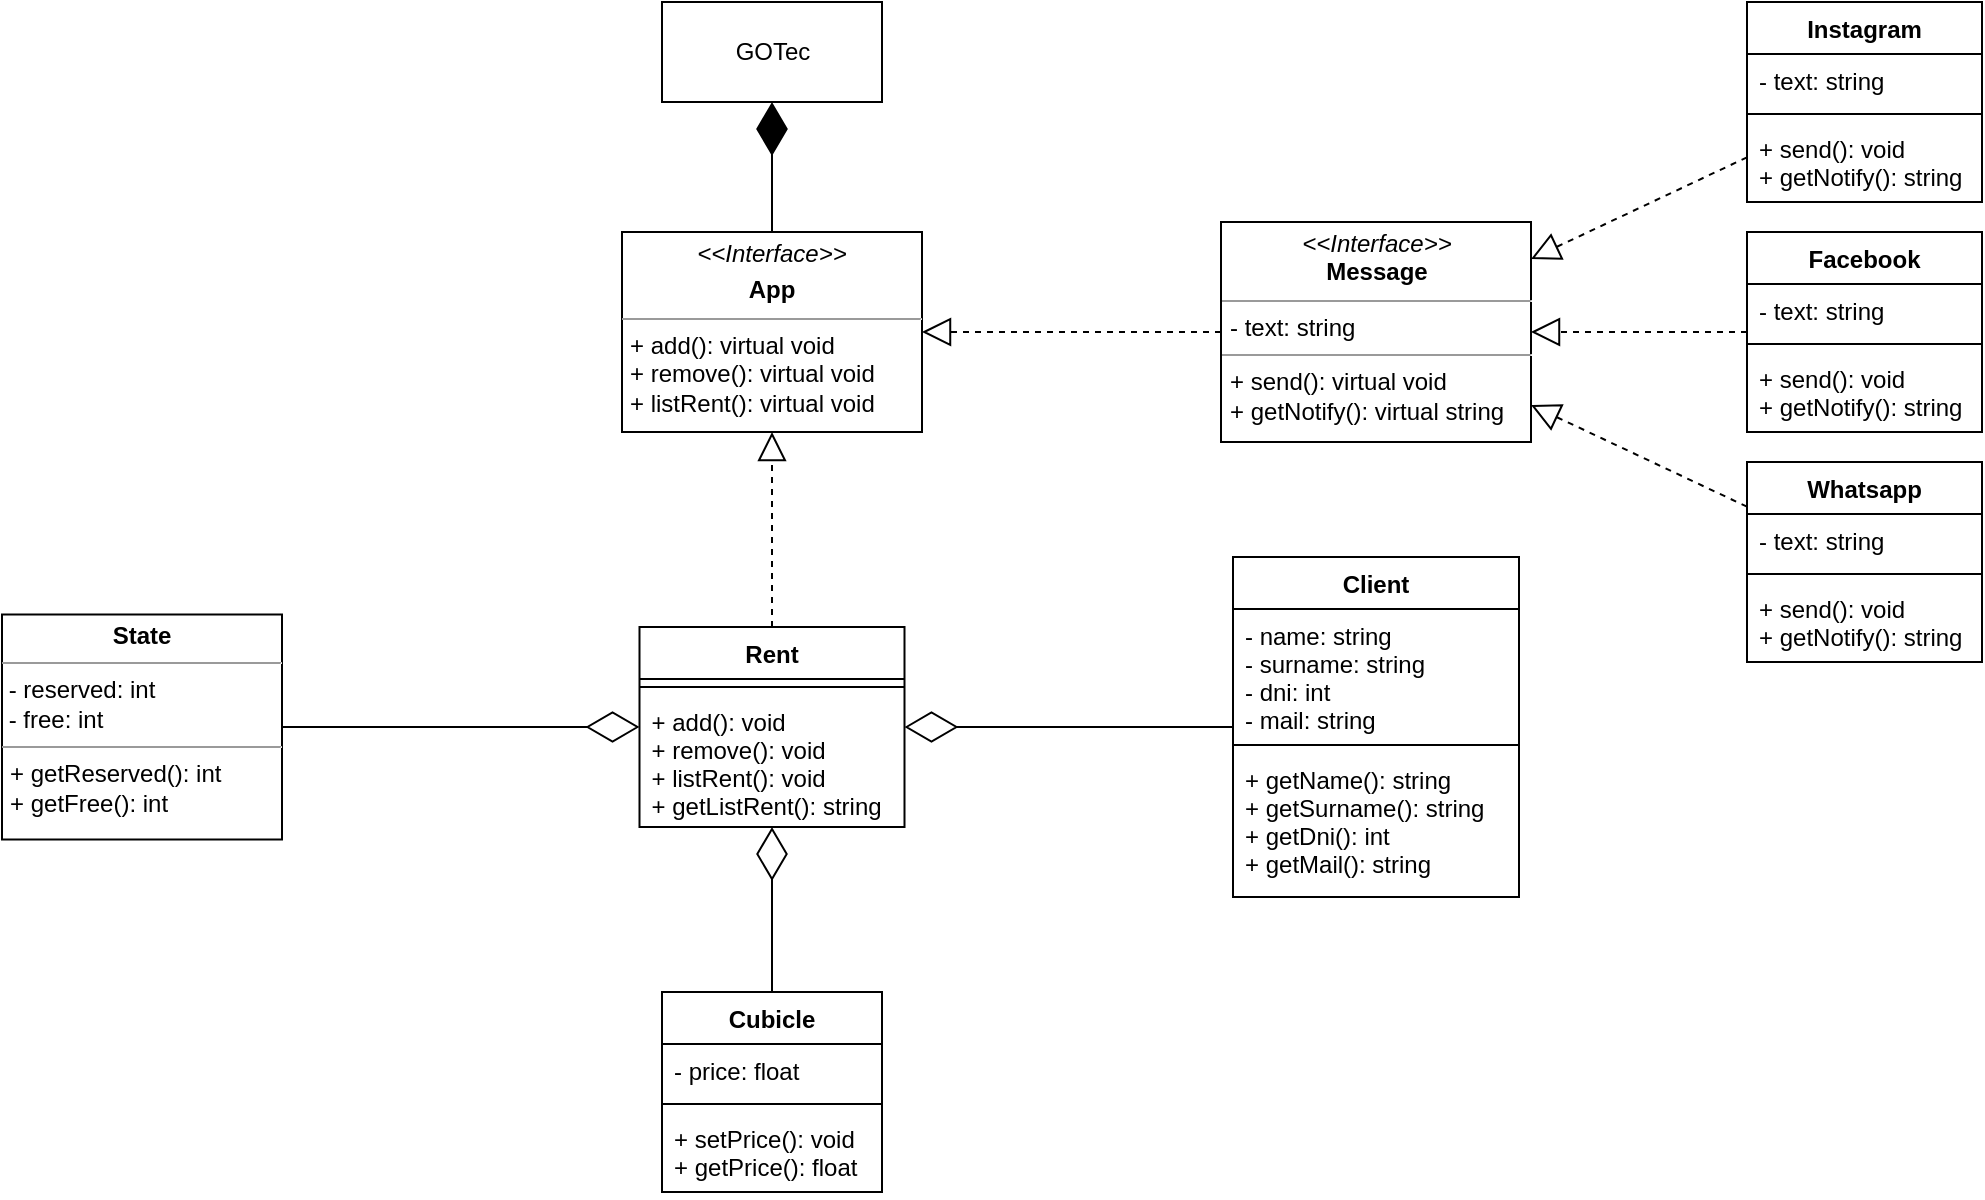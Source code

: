 <mxfile>
    <diagram id="C5RBs43oDa-KdzZeNtuy" name="Page-1">
        <mxGraphModel dx="1028" dy="613" grid="1" gridSize="10" guides="1" tooltips="1" connect="1" arrows="1" fold="1" page="1" pageScale="1" pageWidth="827" pageHeight="1169" math="0" shadow="0">
            <root>
                <mxCell id="WIyWlLk6GJQsqaUBKTNV-0"/>
                <mxCell id="WIyWlLk6GJQsqaUBKTNV-1" parent="WIyWlLk6GJQsqaUBKTNV-0"/>
                <mxCell id="uoYpTIZNNSpdWFx1ROoG-0" value="Client" style="swimlane;fontStyle=1;align=center;verticalAlign=top;childLayout=stackLayout;horizontal=1;startSize=26;horizontalStack=0;resizeParent=1;resizeParentMax=0;resizeLast=0;collapsible=1;marginBottom=0;" parent="WIyWlLk6GJQsqaUBKTNV-1" vertex="1">
                    <mxGeometry x="675.5" y="317.5" width="143" height="170" as="geometry"/>
                </mxCell>
                <mxCell id="uoYpTIZNNSpdWFx1ROoG-1" value="- name: string&#10;- surname: string&#10;- dni: int&#10;- mail: string&#10;" style="text;strokeColor=none;fillColor=none;align=left;verticalAlign=top;spacingLeft=4;spacingRight=4;overflow=hidden;rotatable=0;points=[[0,0.5],[1,0.5]];portConstraint=eastwest;" parent="uoYpTIZNNSpdWFx1ROoG-0" vertex="1">
                    <mxGeometry y="26" width="143" height="64" as="geometry"/>
                </mxCell>
                <mxCell id="uoYpTIZNNSpdWFx1ROoG-2" value="" style="line;strokeWidth=1;fillColor=none;align=left;verticalAlign=middle;spacingTop=-1;spacingLeft=3;spacingRight=3;rotatable=0;labelPosition=right;points=[];portConstraint=eastwest;strokeColor=inherit;" parent="uoYpTIZNNSpdWFx1ROoG-0" vertex="1">
                    <mxGeometry y="90" width="143" height="8" as="geometry"/>
                </mxCell>
                <mxCell id="uoYpTIZNNSpdWFx1ROoG-3" value="+ getName(): string&#10;+ getSurname(): string&#10;+ getDni(): int&#10;+ getMail(): string&#10;" style="text;strokeColor=none;fillColor=none;align=left;verticalAlign=top;spacingLeft=4;spacingRight=4;overflow=hidden;rotatable=0;points=[[0,0.5],[1,0.5]];portConstraint=eastwest;" parent="uoYpTIZNNSpdWFx1ROoG-0" vertex="1">
                    <mxGeometry y="98" width="143" height="72" as="geometry"/>
                </mxCell>
                <mxCell id="uoYpTIZNNSpdWFx1ROoG-12" value="&lt;div&gt;GOTec&lt;br&gt;&lt;/div&gt;" style="html=1;" parent="WIyWlLk6GJQsqaUBKTNV-1" vertex="1">
                    <mxGeometry x="390" y="40" width="110" height="50" as="geometry"/>
                </mxCell>
                <mxCell id="uoYpTIZNNSpdWFx1ROoG-13" value="&lt;p style=&quot;margin: 0px ; margin-top: 4px ; text-align: center&quot;&gt;&lt;i&gt;&amp;lt;&amp;lt;Interface&amp;gt;&amp;gt;&lt;/i&gt;&lt;/p&gt;&lt;p style=&quot;margin: 0px ; margin-top: 4px ; text-align: center&quot;&gt;&lt;b&gt;App&lt;/b&gt;&lt;/p&gt;&lt;hr size=&quot;1&quot;&gt;&lt;p style=&quot;margin: 0px ; margin-left: 4px&quot;&gt;+ add(): virtual void&lt;br&gt;+ remove(): virtual void&lt;/p&gt;&lt;p style=&quot;margin: 0px ; margin-left: 4px&quot;&gt;+ listRent(): virtual void&lt;/p&gt;" style="verticalAlign=top;align=left;overflow=fill;fontSize=12;fontFamily=Helvetica;html=1;" parent="WIyWlLk6GJQsqaUBKTNV-1" vertex="1">
                    <mxGeometry x="370" y="155" width="150" height="100" as="geometry"/>
                </mxCell>
                <mxCell id="uoYpTIZNNSpdWFx1ROoG-14" value="" style="endArrow=diamondThin;endFill=0;endSize=24;html=1;rounded=0;" parent="WIyWlLk6GJQsqaUBKTNV-1" source="uoYpTIZNNSpdWFx1ROoG-0" target="uoYpTIZNNSpdWFx1ROoG-18" edge="1">
                    <mxGeometry width="160" relative="1" as="geometry">
                        <mxPoint x="570" y="90" as="sourcePoint"/>
                        <mxPoint x="540" y="350" as="targetPoint"/>
                    </mxGeometry>
                </mxCell>
                <mxCell id="uoYpTIZNNSpdWFx1ROoG-15" value="" style="endArrow=diamondThin;endFill=1;endSize=24;html=1;rounded=0;" parent="WIyWlLk6GJQsqaUBKTNV-1" source="uoYpTIZNNSpdWFx1ROoG-13" target="uoYpTIZNNSpdWFx1ROoG-12" edge="1">
                    <mxGeometry width="160" relative="1" as="geometry">
                        <mxPoint x="470" y="320" as="sourcePoint"/>
                        <mxPoint x="630" y="320" as="targetPoint"/>
                    </mxGeometry>
                </mxCell>
                <mxCell id="uoYpTIZNNSpdWFx1ROoG-16" value="" style="endArrow=block;dashed=1;endFill=0;endSize=12;html=1;rounded=0;" parent="WIyWlLk6GJQsqaUBKTNV-1" source="uoYpTIZNNSpdWFx1ROoG-18" target="uoYpTIZNNSpdWFx1ROoG-13" edge="1">
                    <mxGeometry width="160" relative="1" as="geometry">
                        <mxPoint x="414" y="350" as="sourcePoint"/>
                        <mxPoint x="630" y="320" as="targetPoint"/>
                    </mxGeometry>
                </mxCell>
                <mxCell id="uoYpTIZNNSpdWFx1ROoG-18" value="Rent" style="swimlane;fontStyle=1;align=center;verticalAlign=top;childLayout=stackLayout;horizontal=1;startSize=26;horizontalStack=0;resizeParent=1;resizeParentMax=0;resizeLast=0;collapsible=1;marginBottom=0;" parent="WIyWlLk6GJQsqaUBKTNV-1" vertex="1">
                    <mxGeometry x="378.75" y="352.5" width="132.5" height="100" as="geometry"/>
                </mxCell>
                <mxCell id="uoYpTIZNNSpdWFx1ROoG-20" value="" style="line;strokeWidth=1;fillColor=none;align=left;verticalAlign=middle;spacingTop=-1;spacingLeft=3;spacingRight=3;rotatable=0;labelPosition=right;points=[];portConstraint=eastwest;strokeColor=inherit;" parent="uoYpTIZNNSpdWFx1ROoG-18" vertex="1">
                    <mxGeometry y="26" width="132.5" height="8" as="geometry"/>
                </mxCell>
                <mxCell id="uoYpTIZNNSpdWFx1ROoG-21" value="+ add(): void&#10;+ remove(): void&#10;+ listRent(): void&#10;+ getListRent(): string" style="text;strokeColor=none;fillColor=none;align=left;verticalAlign=top;spacingLeft=4;spacingRight=4;overflow=hidden;rotatable=0;points=[[0,0.5],[1,0.5]];portConstraint=eastwest;" parent="uoYpTIZNNSpdWFx1ROoG-18" vertex="1">
                    <mxGeometry y="34" width="132.5" height="66" as="geometry"/>
                </mxCell>
                <mxCell id="uoYpTIZNNSpdWFx1ROoG-22" value="&lt;p style=&quot;margin: 0px ; margin-top: 4px ; text-align: center&quot;&gt;&lt;b&gt;State&lt;/b&gt;&lt;/p&gt;&lt;hr size=&quot;1&quot;&gt;&lt;div&gt;&amp;nbsp;- reserved: int&lt;br&gt;&lt;/div&gt;&lt;div&gt;&amp;nbsp;- free: int&lt;br&gt;&lt;/div&gt;&lt;hr size=&quot;1&quot;&gt;&lt;p style=&quot;margin: 0px ; margin-left: 4px&quot;&gt;+ getReserved(): int&lt;/p&gt;&lt;p style=&quot;margin: 0px ; margin-left: 4px&quot;&gt;+ getFree(): int&lt;br&gt;&lt;/p&gt;" style="verticalAlign=top;align=left;overflow=fill;fontSize=12;fontFamily=Helvetica;html=1;" parent="WIyWlLk6GJQsqaUBKTNV-1" vertex="1">
                    <mxGeometry x="60" y="346.25" width="140" height="112.5" as="geometry"/>
                </mxCell>
                <mxCell id="uoYpTIZNNSpdWFx1ROoG-33" value="" style="endArrow=diamondThin;endFill=0;endSize=24;html=1;rounded=0;" parent="WIyWlLk6GJQsqaUBKTNV-1" source="uoYpTIZNNSpdWFx1ROoG-22" target="uoYpTIZNNSpdWFx1ROoG-18" edge="1">
                    <mxGeometry width="160" relative="1" as="geometry">
                        <mxPoint x="300" y="340" as="sourcePoint"/>
                        <mxPoint x="320" y="380" as="targetPoint"/>
                    </mxGeometry>
                </mxCell>
                <mxCell id="10" value="Cubicle" style="swimlane;fontStyle=1;align=center;verticalAlign=top;childLayout=stackLayout;horizontal=1;startSize=26;horizontalStack=0;resizeParent=1;resizeParentMax=0;resizeLast=0;collapsible=1;marginBottom=0;" parent="WIyWlLk6GJQsqaUBKTNV-1" vertex="1">
                    <mxGeometry x="390" y="535" width="110" height="100" as="geometry"/>
                </mxCell>
                <mxCell id="11" value="- price: float" style="text;strokeColor=none;fillColor=none;align=left;verticalAlign=top;spacingLeft=4;spacingRight=4;overflow=hidden;rotatable=0;points=[[0,0.5],[1,0.5]];portConstraint=eastwest;" parent="10" vertex="1">
                    <mxGeometry y="26" width="110" height="26" as="geometry"/>
                </mxCell>
                <mxCell id="12" value="" style="line;strokeWidth=1;fillColor=none;align=left;verticalAlign=middle;spacingTop=-1;spacingLeft=3;spacingRight=3;rotatable=0;labelPosition=right;points=[];portConstraint=eastwest;strokeColor=inherit;" parent="10" vertex="1">
                    <mxGeometry y="52" width="110" height="8" as="geometry"/>
                </mxCell>
                <mxCell id="13" value="+ setPrice(): void&#10;+ getPrice(): float" style="text;strokeColor=none;fillColor=none;align=left;verticalAlign=top;spacingLeft=4;spacingRight=4;overflow=hidden;rotatable=0;points=[[0,0.5],[1,0.5]];portConstraint=eastwest;" parent="10" vertex="1">
                    <mxGeometry y="60" width="110" height="40" as="geometry"/>
                </mxCell>
                <mxCell id="14" value="" style="endArrow=block;dashed=1;endFill=0;endSize=12;html=1;rounded=0;" edge="1" parent="WIyWlLk6GJQsqaUBKTNV-1" source="15" target="uoYpTIZNNSpdWFx1ROoG-13">
                    <mxGeometry width="160" relative="1" as="geometry">
                        <mxPoint x="710" y="205" as="sourcePoint"/>
                        <mxPoint x="620" y="260" as="targetPoint"/>
                    </mxGeometry>
                </mxCell>
                <mxCell id="15" value="&lt;p style=&quot;margin: 0px ; margin-top: 4px ; text-align: center&quot;&gt;&lt;i&gt;&amp;lt;&amp;lt;Interface&amp;gt;&amp;gt;&lt;/i&gt;&lt;br&gt;&lt;b&gt;Message&lt;/b&gt;&lt;/p&gt;&lt;hr size=&quot;1&quot;&gt;&lt;p style=&quot;margin: 0px ; margin-left: 4px&quot;&gt;- text: string&lt;/p&gt;&lt;hr size=&quot;1&quot;&gt;&lt;p style=&quot;margin: 0px ; margin-left: 4px&quot;&gt;+ send(): virtual void&lt;/p&gt;&lt;p style=&quot;margin: 0px ; margin-left: 4px&quot;&gt;+ getNotify(): virtual string&lt;/p&gt;" style="verticalAlign=top;align=left;overflow=fill;fontSize=12;fontFamily=Helvetica;html=1;" vertex="1" parent="WIyWlLk6GJQsqaUBKTNV-1">
                    <mxGeometry x="669.5" y="150" width="155" height="110" as="geometry"/>
                </mxCell>
                <mxCell id="16" value="Whatsapp" style="swimlane;fontStyle=1;align=center;verticalAlign=top;childLayout=stackLayout;horizontal=1;startSize=26;horizontalStack=0;resizeParent=1;resizeParentMax=0;resizeLast=0;collapsible=1;marginBottom=0;" vertex="1" parent="WIyWlLk6GJQsqaUBKTNV-1">
                    <mxGeometry x="932.5" y="270" width="117.5" height="100" as="geometry"/>
                </mxCell>
                <mxCell id="17" value="- text: string" style="text;strokeColor=none;fillColor=none;align=left;verticalAlign=top;spacingLeft=4;spacingRight=4;overflow=hidden;rotatable=0;points=[[0,0.5],[1,0.5]];portConstraint=eastwest;" vertex="1" parent="16">
                    <mxGeometry y="26" width="117.5" height="26" as="geometry"/>
                </mxCell>
                <mxCell id="18" value="" style="line;strokeWidth=1;fillColor=none;align=left;verticalAlign=middle;spacingTop=-1;spacingLeft=3;spacingRight=3;rotatable=0;labelPosition=right;points=[];portConstraint=eastwest;" vertex="1" parent="16">
                    <mxGeometry y="52" width="117.5" height="8" as="geometry"/>
                </mxCell>
                <mxCell id="19" value="+ send(): void&#10;+ getNotify(): string" style="text;strokeColor=none;fillColor=none;align=left;verticalAlign=top;spacingLeft=4;spacingRight=4;overflow=hidden;rotatable=0;points=[[0,0.5],[1,0.5]];portConstraint=eastwest;" vertex="1" parent="16">
                    <mxGeometry y="60" width="117.5" height="40" as="geometry"/>
                </mxCell>
                <mxCell id="20" value="" style="endArrow=block;dashed=1;endFill=0;endSize=12;html=1;" edge="1" parent="WIyWlLk6GJQsqaUBKTNV-1" source="16" target="15">
                    <mxGeometry width="160" relative="1" as="geometry">
                        <mxPoint x="440" y="410" as="sourcePoint"/>
                        <mxPoint x="600" y="410" as="targetPoint"/>
                    </mxGeometry>
                </mxCell>
                <mxCell id="21" value="Facebook" style="swimlane;fontStyle=1;align=center;verticalAlign=top;childLayout=stackLayout;horizontal=1;startSize=26;horizontalStack=0;resizeParent=1;resizeParentMax=0;resizeLast=0;collapsible=1;marginBottom=0;" vertex="1" parent="WIyWlLk6GJQsqaUBKTNV-1">
                    <mxGeometry x="932.5" y="155" width="117.5" height="100" as="geometry"/>
                </mxCell>
                <mxCell id="22" value="- text: string" style="text;strokeColor=none;fillColor=none;align=left;verticalAlign=top;spacingLeft=4;spacingRight=4;overflow=hidden;rotatable=0;points=[[0,0.5],[1,0.5]];portConstraint=eastwest;" vertex="1" parent="21">
                    <mxGeometry y="26" width="117.5" height="26" as="geometry"/>
                </mxCell>
                <mxCell id="23" value="" style="line;strokeWidth=1;fillColor=none;align=left;verticalAlign=middle;spacingTop=-1;spacingLeft=3;spacingRight=3;rotatable=0;labelPosition=right;points=[];portConstraint=eastwest;" vertex="1" parent="21">
                    <mxGeometry y="52" width="117.5" height="8" as="geometry"/>
                </mxCell>
                <mxCell id="24" value="+ send(): void&#10;+ getNotify(): string" style="text;strokeColor=none;fillColor=none;align=left;verticalAlign=top;spacingLeft=4;spacingRight=4;overflow=hidden;rotatable=0;points=[[0,0.5],[1,0.5]];portConstraint=eastwest;" vertex="1" parent="21">
                    <mxGeometry y="60" width="117.5" height="40" as="geometry"/>
                </mxCell>
                <mxCell id="25" value="Instagram" style="swimlane;fontStyle=1;align=center;verticalAlign=top;childLayout=stackLayout;horizontal=1;startSize=26;horizontalStack=0;resizeParent=1;resizeParentMax=0;resizeLast=0;collapsible=1;marginBottom=0;" vertex="1" parent="WIyWlLk6GJQsqaUBKTNV-1">
                    <mxGeometry x="932.5" y="40" width="117.5" height="100" as="geometry"/>
                </mxCell>
                <mxCell id="26" value="- text: string" style="text;strokeColor=none;fillColor=none;align=left;verticalAlign=top;spacingLeft=4;spacingRight=4;overflow=hidden;rotatable=0;points=[[0,0.5],[1,0.5]];portConstraint=eastwest;" vertex="1" parent="25">
                    <mxGeometry y="26" width="117.5" height="26" as="geometry"/>
                </mxCell>
                <mxCell id="27" value="" style="line;strokeWidth=1;fillColor=none;align=left;verticalAlign=middle;spacingTop=-1;spacingLeft=3;spacingRight=3;rotatable=0;labelPosition=right;points=[];portConstraint=eastwest;" vertex="1" parent="25">
                    <mxGeometry y="52" width="117.5" height="8" as="geometry"/>
                </mxCell>
                <mxCell id="28" value="+ send(): void&#10;+ getNotify(): string" style="text;strokeColor=none;fillColor=none;align=left;verticalAlign=top;spacingLeft=4;spacingRight=4;overflow=hidden;rotatable=0;points=[[0,0.5],[1,0.5]];portConstraint=eastwest;" vertex="1" parent="25">
                    <mxGeometry y="60" width="117.5" height="40" as="geometry"/>
                </mxCell>
                <mxCell id="29" value="" style="endArrow=block;dashed=1;endFill=0;endSize=12;html=1;" edge="1" parent="WIyWlLk6GJQsqaUBKTNV-1" source="21" target="15">
                    <mxGeometry width="160" relative="1" as="geometry">
                        <mxPoint x="805.947" y="330" as="sourcePoint"/>
                        <mxPoint x="862.583" y="270" as="targetPoint"/>
                    </mxGeometry>
                </mxCell>
                <mxCell id="30" value="" style="endArrow=block;dashed=1;endFill=0;endSize=12;html=1;" edge="1" parent="WIyWlLk6GJQsqaUBKTNV-1" source="25" target="15">
                    <mxGeometry width="160" relative="1" as="geometry">
                        <mxPoint x="914.5" y="330" as="sourcePoint"/>
                        <mxPoint x="914.5" y="270" as="targetPoint"/>
                    </mxGeometry>
                </mxCell>
                <mxCell id="31" value="" style="endArrow=diamondThin;endFill=0;endSize=24;html=1;rounded=0;" edge="1" parent="WIyWlLk6GJQsqaUBKTNV-1" source="10" target="uoYpTIZNNSpdWFx1ROoG-18">
                    <mxGeometry width="160" relative="1" as="geometry">
                        <mxPoint x="685.5" y="412.5" as="sourcePoint"/>
                        <mxPoint x="521.25" y="412.5" as="targetPoint"/>
                    </mxGeometry>
                </mxCell>
            </root>
        </mxGraphModel>
    </diagram>
</mxfile>